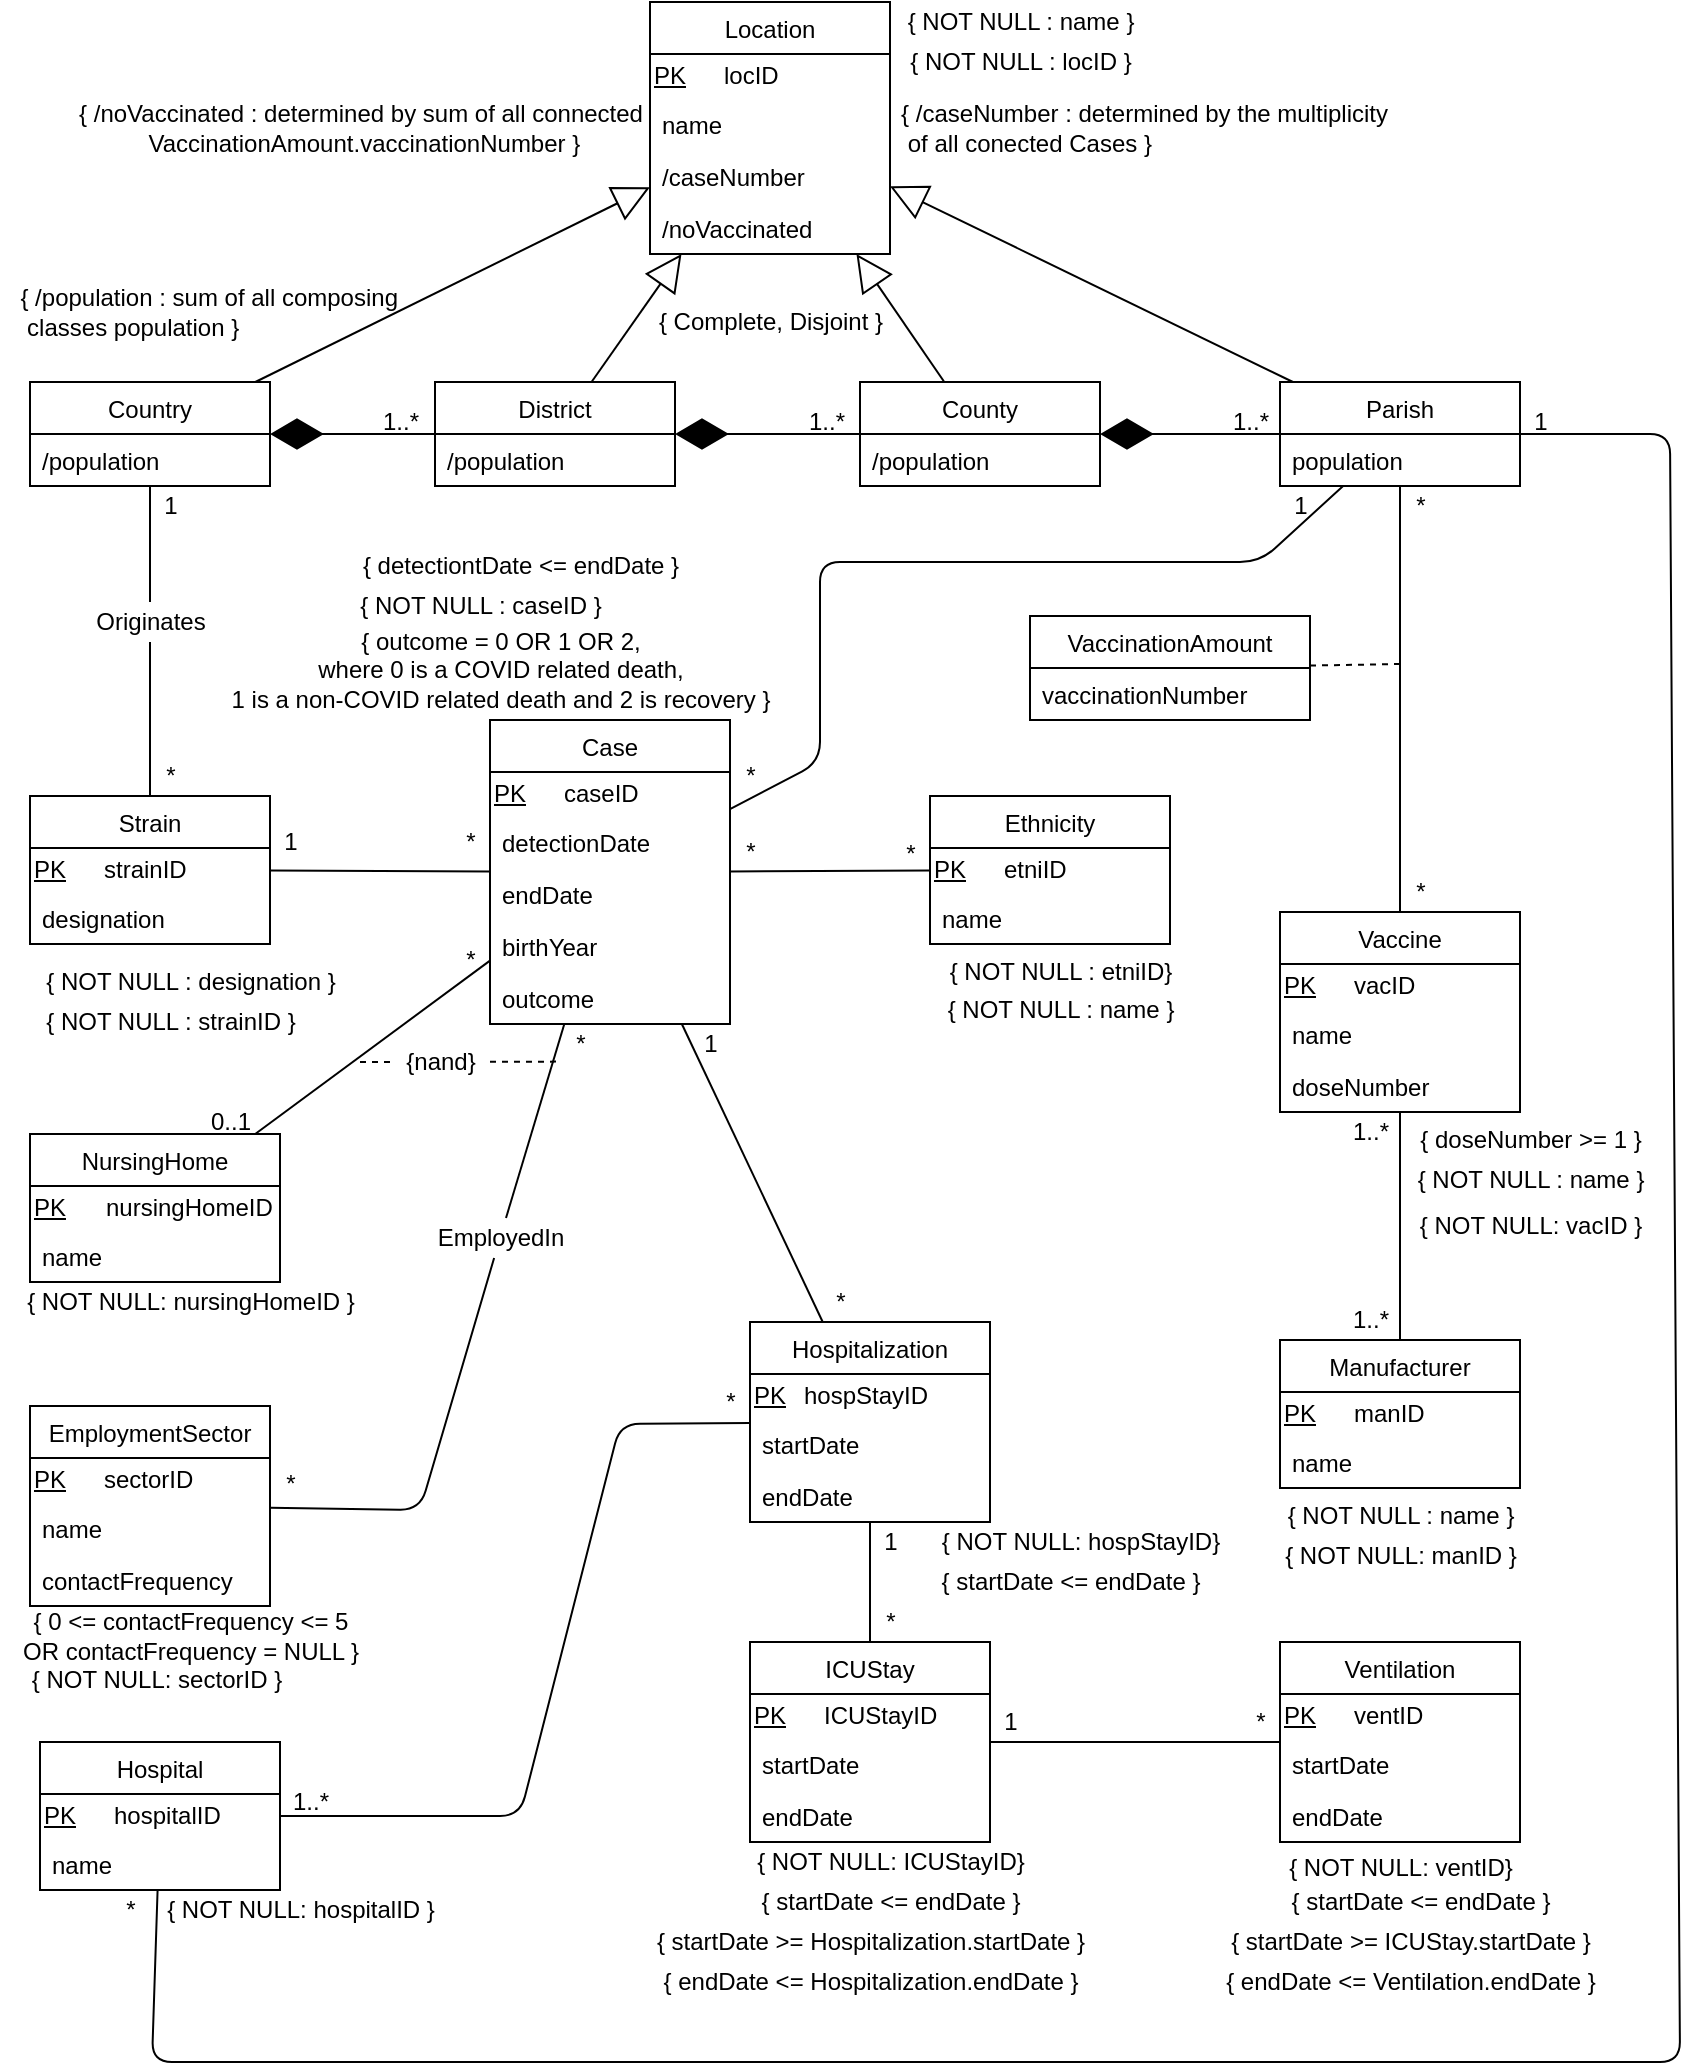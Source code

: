 <mxfile version="14.4.3" type="device"><diagram id="ArE_hG6OcxiL6eBVc3Qq" name="Page-1"><mxGraphModel dx="1065" dy="513" grid="1" gridSize="10" guides="1" tooltips="1" connect="1" arrows="1" fold="1" page="1" pageScale="1" pageWidth="850" pageHeight="1100" math="0" shadow="0"><root><mxCell id="0"/><mxCell id="1" parent="0"/><mxCell id="haIrwEQvAD5BHS1R-j0J-1" value="Country" style="swimlane;fontStyle=0;childLayout=stackLayout;horizontal=1;startSize=26;fillColor=none;horizontalStack=0;resizeParent=1;resizeParentMax=0;resizeLast=0;collapsible=1;marginBottom=0;" parent="1" vertex="1"><mxGeometry x="15" y="190" width="120" height="52" as="geometry"/></mxCell><mxCell id="Z5HH56lfAHXw-fmE1XDh-21" value="/population" style="text;strokeColor=none;fillColor=none;align=left;verticalAlign=top;spacingLeft=4;spacingRight=4;overflow=hidden;rotatable=0;points=[[0,0.5],[1,0.5]];portConstraint=eastwest;" parent="haIrwEQvAD5BHS1R-j0J-1" vertex="1"><mxGeometry y="26" width="120" height="26" as="geometry"/></mxCell><mxCell id="haIrwEQvAD5BHS1R-j0J-6" value="District" style="swimlane;fontStyle=0;childLayout=stackLayout;horizontal=1;startSize=26;fillColor=none;horizontalStack=0;resizeParent=1;resizeParentMax=0;resizeLast=0;collapsible=1;marginBottom=0;" parent="1" vertex="1"><mxGeometry x="217.5" y="190" width="120" height="52" as="geometry"/></mxCell><mxCell id="Z5HH56lfAHXw-fmE1XDh-94" value="/population" style="text;strokeColor=none;fillColor=none;align=left;verticalAlign=top;spacingLeft=4;spacingRight=4;overflow=hidden;rotatable=0;points=[[0,0.5],[1,0.5]];portConstraint=eastwest;" parent="haIrwEQvAD5BHS1R-j0J-6" vertex="1"><mxGeometry y="26" width="120" height="26" as="geometry"/></mxCell><mxCell id="haIrwEQvAD5BHS1R-j0J-10" value="County" style="swimlane;fontStyle=0;childLayout=stackLayout;horizontal=1;startSize=26;fillColor=none;horizontalStack=0;resizeParent=1;resizeParentMax=0;resizeLast=0;collapsible=1;marginBottom=0;" parent="1" vertex="1"><mxGeometry x="430" y="190" width="120" height="52" as="geometry"/></mxCell><mxCell id="Z5HH56lfAHXw-fmE1XDh-95" value="/population" style="text;strokeColor=none;fillColor=none;align=left;verticalAlign=top;spacingLeft=4;spacingRight=4;overflow=hidden;rotatable=0;points=[[0,0.5],[1,0.5]];portConstraint=eastwest;" parent="haIrwEQvAD5BHS1R-j0J-10" vertex="1"><mxGeometry y="26" width="120" height="26" as="geometry"/></mxCell><mxCell id="haIrwEQvAD5BHS1R-j0J-19" value="Parish" style="swimlane;fontStyle=0;childLayout=stackLayout;horizontal=1;startSize=26;fillColor=none;horizontalStack=0;resizeParent=1;resizeParentMax=0;resizeLast=0;collapsible=1;marginBottom=0;" parent="1" vertex="1"><mxGeometry x="640" y="190" width="120" height="52" as="geometry"/></mxCell><mxCell id="Z5HH56lfAHXw-fmE1XDh-96" value="population" style="text;strokeColor=none;fillColor=none;align=left;verticalAlign=top;spacingLeft=4;spacingRight=4;overflow=hidden;rotatable=0;points=[[0,0.5],[1,0.5]];portConstraint=eastwest;" parent="haIrwEQvAD5BHS1R-j0J-19" vertex="1"><mxGeometry y="26" width="120" height="26" as="geometry"/></mxCell><mxCell id="haIrwEQvAD5BHS1R-j0J-24" value="Case" style="swimlane;fontStyle=0;childLayout=stackLayout;horizontal=1;startSize=26;fillColor=none;horizontalStack=0;resizeParent=1;resizeParentMax=0;resizeLast=0;collapsible=1;marginBottom=0;" parent="1" vertex="1"><mxGeometry x="245" y="359" width="120" height="152" as="geometry"/></mxCell><mxCell id="flyogRt5hVjJlXZQ-3wZ-6" value="" style="shape=table;html=1;whiteSpace=wrap;startSize=0;container=1;collapsible=0;childLayout=tableLayout;arcSize=12;strokeColor=none;fillColor=none;" parent="haIrwEQvAD5BHS1R-j0J-24" vertex="1"><mxGeometry y="26" width="120" height="22" as="geometry"/></mxCell><mxCell id="flyogRt5hVjJlXZQ-3wZ-7" value="" style="shape=partialRectangle;html=1;whiteSpace=wrap;collapsible=0;dropTarget=0;pointerEvents=0;fillColor=none;top=0;left=0;bottom=0;right=0;points=[[0,0.5],[1,0.5]];portConstraint=eastwest;" parent="flyogRt5hVjJlXZQ-3wZ-6" vertex="1"><mxGeometry width="120" height="22" as="geometry"/></mxCell><mxCell id="flyogRt5hVjJlXZQ-3wZ-8" value="PK" style="shape=partialRectangle;html=1;whiteSpace=wrap;connectable=0;overflow=hidden;fillColor=none;top=0;left=0;bottom=0;right=0;fontStyle=4;labelPosition=center;verticalLabelPosition=middle;align=left;verticalAlign=middle;" parent="flyogRt5hVjJlXZQ-3wZ-7" vertex="1"><mxGeometry width="35" height="22" as="geometry"/></mxCell><mxCell id="flyogRt5hVjJlXZQ-3wZ-9" value="caseID" style="shape=partialRectangle;html=1;whiteSpace=wrap;connectable=0;overflow=hidden;fillColor=none;top=0;left=0;bottom=0;right=0;align=left;" parent="flyogRt5hVjJlXZQ-3wZ-7" vertex="1"><mxGeometry x="35" width="85" height="22" as="geometry"/></mxCell><mxCell id="d1-KubJJP377rrtbobxr-46" value="detectionDate" style="text;strokeColor=none;fillColor=none;align=left;verticalAlign=top;spacingLeft=4;spacingRight=4;overflow=hidden;rotatable=0;points=[[0,0.5],[1,0.5]];portConstraint=eastwest;" parent="haIrwEQvAD5BHS1R-j0J-24" vertex="1"><mxGeometry y="48" width="120" height="26" as="geometry"/></mxCell><mxCell id="d1-KubJJP377rrtbobxr-47" value="endDate" style="text;strokeColor=none;fillColor=none;align=left;verticalAlign=top;spacingLeft=4;spacingRight=4;overflow=hidden;rotatable=0;points=[[0,0.5],[1,0.5]];portConstraint=eastwest;" parent="haIrwEQvAD5BHS1R-j0J-24" vertex="1"><mxGeometry y="74" width="120" height="26" as="geometry"/></mxCell><mxCell id="d1-KubJJP377rrtbobxr-48" value="birthYear" style="text;strokeColor=none;fillColor=none;align=left;verticalAlign=top;spacingLeft=4;spacingRight=4;overflow=hidden;rotatable=0;points=[[0,0.5],[1,0.5]];portConstraint=eastwest;" parent="haIrwEQvAD5BHS1R-j0J-24" vertex="1"><mxGeometry y="100" width="120" height="26" as="geometry"/></mxCell><mxCell id="VV1hlr1z5pTT64Y4iUyv-1" value="outcome" style="text;strokeColor=none;fillColor=none;align=left;verticalAlign=top;spacingLeft=4;spacingRight=4;overflow=hidden;rotatable=0;points=[[0,0.5],[1,0.5]];portConstraint=eastwest;" vertex="1" parent="haIrwEQvAD5BHS1R-j0J-24"><mxGeometry y="126" width="120" height="26" as="geometry"/></mxCell><mxCell id="haIrwEQvAD5BHS1R-j0J-28" value="Vaccine" style="swimlane;fontStyle=0;childLayout=stackLayout;horizontal=1;startSize=26;fillColor=none;horizontalStack=0;resizeParent=1;resizeParentMax=0;resizeLast=0;collapsible=1;marginBottom=0;" parent="1" vertex="1"><mxGeometry x="640" y="455" width="120" height="100" as="geometry"/></mxCell><mxCell id="flyogRt5hVjJlXZQ-3wZ-22" value="" style="shape=table;html=1;whiteSpace=wrap;startSize=0;container=1;collapsible=0;childLayout=tableLayout;arcSize=12;strokeColor=none;fillColor=none;" parent="haIrwEQvAD5BHS1R-j0J-28" vertex="1"><mxGeometry y="26" width="120" height="22" as="geometry"/></mxCell><mxCell id="flyogRt5hVjJlXZQ-3wZ-23" value="" style="shape=partialRectangle;html=1;whiteSpace=wrap;collapsible=0;dropTarget=0;pointerEvents=0;fillColor=none;top=0;left=0;bottom=0;right=0;points=[[0,0.5],[1,0.5]];portConstraint=eastwest;" parent="flyogRt5hVjJlXZQ-3wZ-22" vertex="1"><mxGeometry width="120" height="22" as="geometry"/></mxCell><mxCell id="flyogRt5hVjJlXZQ-3wZ-24" value="PK" style="shape=partialRectangle;html=1;whiteSpace=wrap;connectable=0;overflow=hidden;fillColor=none;top=0;left=0;bottom=0;right=0;fontStyle=4;labelPosition=center;verticalLabelPosition=middle;align=left;verticalAlign=middle;" parent="flyogRt5hVjJlXZQ-3wZ-23" vertex="1"><mxGeometry width="35" height="22" as="geometry"/></mxCell><mxCell id="flyogRt5hVjJlXZQ-3wZ-25" value="vacID" style="shape=partialRectangle;html=1;whiteSpace=wrap;connectable=0;overflow=hidden;fillColor=none;top=0;left=0;bottom=0;right=0;align=left;" parent="flyogRt5hVjJlXZQ-3wZ-23" vertex="1"><mxGeometry x="35" width="85" height="22" as="geometry"/></mxCell><mxCell id="AAbHHUNatujZVMKrZZP0-58" value="name" style="text;strokeColor=none;fillColor=none;align=left;verticalAlign=top;spacingLeft=4;spacingRight=4;overflow=hidden;rotatable=0;points=[[0,0.5],[1,0.5]];portConstraint=eastwest;" parent="haIrwEQvAD5BHS1R-j0J-28" vertex="1"><mxGeometry y="48" width="120" height="26" as="geometry"/></mxCell><mxCell id="d1-KubJJP377rrtbobxr-63" value="doseNumber" style="text;strokeColor=none;fillColor=none;align=left;verticalAlign=top;spacingLeft=4;spacingRight=4;overflow=hidden;rotatable=0;points=[[0,0.5],[1,0.5]];portConstraint=eastwest;" parent="haIrwEQvAD5BHS1R-j0J-28" vertex="1"><mxGeometry y="74" width="120" height="26" as="geometry"/></mxCell><mxCell id="haIrwEQvAD5BHS1R-j0J-33" value="" style="endArrow=none;html=1;" parent="1" source="haIrwEQvAD5BHS1R-j0J-28" target="haIrwEQvAD5BHS1R-j0J-19" edge="1"><mxGeometry width="50" height="50" relative="1" as="geometry"><mxPoint x="750" y="350" as="sourcePoint"/><mxPoint x="330" y="350" as="targetPoint"/></mxGeometry></mxCell><mxCell id="haIrwEQvAD5BHS1R-j0J-35" value="Strain" style="swimlane;fontStyle=0;childLayout=stackLayout;horizontal=1;startSize=26;fillColor=none;horizontalStack=0;resizeParent=1;resizeParentMax=0;resizeLast=0;collapsible=1;marginBottom=0;" parent="1" vertex="1"><mxGeometry x="15" y="397" width="120" height="74" as="geometry"/></mxCell><mxCell id="flyogRt5hVjJlXZQ-3wZ-10" value="" style="shape=table;html=1;whiteSpace=wrap;startSize=0;container=1;collapsible=0;childLayout=tableLayout;arcSize=12;strokeColor=none;fillColor=none;" parent="haIrwEQvAD5BHS1R-j0J-35" vertex="1"><mxGeometry y="26" width="120" height="22" as="geometry"/></mxCell><mxCell id="flyogRt5hVjJlXZQ-3wZ-11" value="" style="shape=partialRectangle;html=1;whiteSpace=wrap;collapsible=0;dropTarget=0;pointerEvents=0;fillColor=none;top=0;left=0;bottom=0;right=0;points=[[0,0.5],[1,0.5]];portConstraint=eastwest;" parent="flyogRt5hVjJlXZQ-3wZ-10" vertex="1"><mxGeometry width="120" height="22" as="geometry"/></mxCell><mxCell id="flyogRt5hVjJlXZQ-3wZ-12" value="PK" style="shape=partialRectangle;html=1;whiteSpace=wrap;connectable=0;overflow=hidden;fillColor=none;top=0;left=0;bottom=0;right=0;fontStyle=4;labelPosition=center;verticalLabelPosition=middle;align=left;verticalAlign=middle;" parent="flyogRt5hVjJlXZQ-3wZ-11" vertex="1"><mxGeometry width="35" height="22" as="geometry"/></mxCell><mxCell id="flyogRt5hVjJlXZQ-3wZ-13" value="strainID" style="shape=partialRectangle;html=1;whiteSpace=wrap;connectable=0;overflow=hidden;fillColor=none;top=0;left=0;bottom=0;right=0;align=left;" parent="flyogRt5hVjJlXZQ-3wZ-11" vertex="1"><mxGeometry x="35" width="85" height="22" as="geometry"/></mxCell><mxCell id="d1-KubJJP377rrtbobxr-49" value="designation" style="text;strokeColor=none;fillColor=none;align=left;verticalAlign=top;spacingLeft=4;spacingRight=4;overflow=hidden;rotatable=0;points=[[0,0.5],[1,0.5]];portConstraint=eastwest;" parent="haIrwEQvAD5BHS1R-j0J-35" vertex="1"><mxGeometry y="48" width="120" height="26" as="geometry"/></mxCell><mxCell id="haIrwEQvAD5BHS1R-j0J-41" value="EmploymentSector" style="swimlane;fontStyle=0;childLayout=stackLayout;horizontal=1;startSize=26;fillColor=none;horizontalStack=0;resizeParent=1;resizeParentMax=0;resizeLast=0;collapsible=1;marginBottom=0;" parent="1" vertex="1"><mxGeometry x="15" y="702" width="120" height="100" as="geometry"/></mxCell><mxCell id="flyogRt5hVjJlXZQ-3wZ-42" value="" style="shape=table;html=1;whiteSpace=wrap;startSize=0;container=1;collapsible=0;childLayout=tableLayout;arcSize=12;strokeColor=none;fillColor=none;" parent="haIrwEQvAD5BHS1R-j0J-41" vertex="1"><mxGeometry y="26" width="120" height="22" as="geometry"/></mxCell><mxCell id="flyogRt5hVjJlXZQ-3wZ-43" value="" style="shape=partialRectangle;html=1;whiteSpace=wrap;collapsible=0;dropTarget=0;pointerEvents=0;fillColor=none;top=0;left=0;bottom=0;right=0;points=[[0,0.5],[1,0.5]];portConstraint=eastwest;" parent="flyogRt5hVjJlXZQ-3wZ-42" vertex="1"><mxGeometry width="120" height="22" as="geometry"/></mxCell><mxCell id="flyogRt5hVjJlXZQ-3wZ-44" value="PK" style="shape=partialRectangle;html=1;whiteSpace=wrap;connectable=0;overflow=hidden;fillColor=none;top=0;left=0;bottom=0;right=0;fontStyle=4;labelPosition=center;verticalLabelPosition=middle;align=left;verticalAlign=middle;" parent="flyogRt5hVjJlXZQ-3wZ-43" vertex="1"><mxGeometry width="35" height="22" as="geometry"/></mxCell><mxCell id="flyogRt5hVjJlXZQ-3wZ-45" value="sectorID" style="shape=partialRectangle;html=1;whiteSpace=wrap;connectable=0;overflow=hidden;fillColor=none;top=0;left=0;bottom=0;right=0;align=left;" parent="flyogRt5hVjJlXZQ-3wZ-43" vertex="1"><mxGeometry x="35" width="85" height="22" as="geometry"/></mxCell><mxCell id="haIrwEQvAD5BHS1R-j0J-42" value="name" style="text;strokeColor=none;fillColor=none;align=left;verticalAlign=top;spacingLeft=4;spacingRight=4;overflow=hidden;rotatable=0;points=[[0,0.5],[1,0.5]];portConstraint=eastwest;" parent="haIrwEQvAD5BHS1R-j0J-41" vertex="1"><mxGeometry y="48" width="120" height="26" as="geometry"/></mxCell><mxCell id="Z5HH56lfAHXw-fmE1XDh-40" value="contactFrequency" style="text;strokeColor=none;fillColor=none;align=left;verticalAlign=top;spacingLeft=4;spacingRight=4;overflow=hidden;rotatable=0;points=[[0,0.5],[1,0.5]];portConstraint=eastwest;" parent="haIrwEQvAD5BHS1R-j0J-41" vertex="1"><mxGeometry y="74" width="120" height="26" as="geometry"/></mxCell><mxCell id="haIrwEQvAD5BHS1R-j0J-51" value="Ethnicity" style="swimlane;fontStyle=0;childLayout=stackLayout;horizontal=1;startSize=26;fillColor=none;horizontalStack=0;resizeParent=1;resizeParentMax=0;resizeLast=0;collapsible=1;marginBottom=0;" parent="1" vertex="1"><mxGeometry x="465" y="397" width="120" height="74" as="geometry"/></mxCell><mxCell id="flyogRt5hVjJlXZQ-3wZ-18" value="" style="shape=table;html=1;whiteSpace=wrap;startSize=0;container=1;collapsible=0;childLayout=tableLayout;arcSize=12;strokeColor=none;fillColor=none;" parent="haIrwEQvAD5BHS1R-j0J-51" vertex="1"><mxGeometry y="26" width="120" height="22" as="geometry"/></mxCell><mxCell id="flyogRt5hVjJlXZQ-3wZ-19" value="" style="shape=partialRectangle;html=1;whiteSpace=wrap;collapsible=0;dropTarget=0;pointerEvents=0;fillColor=none;top=0;left=0;bottom=0;right=0;points=[[0,0.5],[1,0.5]];portConstraint=eastwest;" parent="flyogRt5hVjJlXZQ-3wZ-18" vertex="1"><mxGeometry width="120" height="22" as="geometry"/></mxCell><mxCell id="flyogRt5hVjJlXZQ-3wZ-20" value="PK" style="shape=partialRectangle;html=1;whiteSpace=wrap;connectable=0;overflow=hidden;fillColor=none;top=0;left=0;bottom=0;right=0;fontStyle=4;labelPosition=center;verticalLabelPosition=middle;align=left;verticalAlign=middle;" parent="flyogRt5hVjJlXZQ-3wZ-19" vertex="1"><mxGeometry width="35" height="22" as="geometry"/></mxCell><mxCell id="flyogRt5hVjJlXZQ-3wZ-21" value="etniID" style="shape=partialRectangle;html=1;whiteSpace=wrap;connectable=0;overflow=hidden;fillColor=none;top=0;left=0;bottom=0;right=0;align=left;" parent="flyogRt5hVjJlXZQ-3wZ-19" vertex="1"><mxGeometry x="35" width="85" height="22" as="geometry"/></mxCell><mxCell id="AAbHHUNatujZVMKrZZP0-54" value="name" style="text;strokeColor=none;fillColor=none;align=left;verticalAlign=top;spacingLeft=4;spacingRight=4;overflow=hidden;rotatable=0;points=[[0,0.5],[1,0.5]];portConstraint=eastwest;" parent="haIrwEQvAD5BHS1R-j0J-51" vertex="1"><mxGeometry y="48" width="120" height="26" as="geometry"/></mxCell><mxCell id="haIrwEQvAD5BHS1R-j0J-62" value="1..*" style="text;html=1;align=center;verticalAlign=middle;resizable=0;points=[];autosize=1;" parent="1" vertex="1"><mxGeometry x="185" y="200" width="30" height="20" as="geometry"/></mxCell><mxCell id="haIrwEQvAD5BHS1R-j0J-64" value="1..*" style="text;html=1;align=center;verticalAlign=middle;resizable=0;points=[];autosize=1;" parent="1" vertex="1"><mxGeometry x="397.5" y="200" width="30" height="20" as="geometry"/></mxCell><mxCell id="haIrwEQvAD5BHS1R-j0J-66" value="1..*" style="text;html=1;align=center;verticalAlign=middle;resizable=0;points=[];autosize=1;" parent="1" vertex="1"><mxGeometry x="610" y="200" width="30" height="20" as="geometry"/></mxCell><mxCell id="haIrwEQvAD5BHS1R-j0J-78" value="1..*" style="text;html=1;align=center;verticalAlign=middle;resizable=0;points=[];autosize=1;" parent="1" vertex="1"><mxGeometry x="670" y="555" width="30" height="20" as="geometry"/></mxCell><mxCell id="Z5HH56lfAHXw-fmE1XDh-14" value="" style="endArrow=none;html=1;" parent="1" source="Z5HH56lfAHXw-fmE1XDh-57" target="haIrwEQvAD5BHS1R-j0J-35" edge="1"><mxGeometry width="50" height="50" relative="1" as="geometry"><mxPoint x="525" y="470" as="sourcePoint"/><mxPoint x="575" y="420" as="targetPoint"/></mxGeometry></mxCell><mxCell id="Z5HH56lfAHXw-fmE1XDh-19" value="Location" style="swimlane;fontStyle=0;childLayout=stackLayout;horizontal=1;startSize=26;fillColor=none;horizontalStack=0;resizeParent=1;resizeParentMax=0;resizeLast=0;collapsible=1;marginBottom=0;" parent="1" vertex="1"><mxGeometry x="325" width="120" height="126" as="geometry"/></mxCell><mxCell id="flyogRt5hVjJlXZQ-3wZ-2" value="" style="shape=table;html=1;whiteSpace=wrap;startSize=0;container=1;collapsible=0;childLayout=tableLayout;arcSize=12;strokeColor=none;fillColor=none;" parent="Z5HH56lfAHXw-fmE1XDh-19" vertex="1"><mxGeometry y="26" width="120" height="22" as="geometry"/></mxCell><mxCell id="flyogRt5hVjJlXZQ-3wZ-3" value="" style="shape=partialRectangle;html=1;whiteSpace=wrap;collapsible=0;dropTarget=0;pointerEvents=0;fillColor=none;top=0;left=0;bottom=0;right=0;points=[[0,0.5],[1,0.5]];portConstraint=eastwest;" parent="flyogRt5hVjJlXZQ-3wZ-2" vertex="1"><mxGeometry width="120" height="22" as="geometry"/></mxCell><mxCell id="flyogRt5hVjJlXZQ-3wZ-4" value="PK" style="shape=partialRectangle;html=1;whiteSpace=wrap;connectable=0;overflow=hidden;fillColor=none;top=0;left=0;bottom=0;right=0;fontStyle=4;labelPosition=center;verticalLabelPosition=middle;align=left;verticalAlign=middle;" parent="flyogRt5hVjJlXZQ-3wZ-3" vertex="1"><mxGeometry width="35" height="22" as="geometry"/></mxCell><mxCell id="flyogRt5hVjJlXZQ-3wZ-5" value="locID" style="shape=partialRectangle;html=1;whiteSpace=wrap;connectable=0;overflow=hidden;fillColor=none;top=0;left=0;bottom=0;right=0;align=left;" parent="flyogRt5hVjJlXZQ-3wZ-3" vertex="1"><mxGeometry x="35" width="85" height="22" as="geometry"/></mxCell><mxCell id="d1-KubJJP377rrtbobxr-52" value="name" style="text;strokeColor=none;fillColor=none;align=left;verticalAlign=top;spacingLeft=4;spacingRight=4;overflow=hidden;rotatable=0;points=[[0,0.5],[1,0.5]];portConstraint=eastwest;" parent="Z5HH56lfAHXw-fmE1XDh-19" vertex="1"><mxGeometry y="48" width="120" height="26" as="geometry"/></mxCell><mxCell id="Z5HH56lfAHXw-fmE1XDh-22" value="/caseNumber" style="text;strokeColor=none;fillColor=none;align=left;verticalAlign=top;spacingLeft=4;spacingRight=4;overflow=hidden;rotatable=0;points=[[0,0.5],[1,0.5]];portConstraint=eastwest;" parent="Z5HH56lfAHXw-fmE1XDh-19" vertex="1"><mxGeometry y="74" width="120" height="26" as="geometry"/></mxCell><mxCell id="Z5HH56lfAHXw-fmE1XDh-23" value="/noVaccinated" style="text;strokeColor=none;fillColor=none;align=left;verticalAlign=top;spacingLeft=4;spacingRight=4;overflow=hidden;rotatable=0;points=[[0,0.5],[1,0.5]];portConstraint=eastwest;" parent="Z5HH56lfAHXw-fmE1XDh-19" vertex="1"><mxGeometry y="100" width="120" height="26" as="geometry"/></mxCell><mxCell id="Z5HH56lfAHXw-fmE1XDh-32" value="Manufacturer" style="swimlane;fontStyle=0;childLayout=stackLayout;horizontal=1;startSize=26;fillColor=none;horizontalStack=0;resizeParent=1;resizeParentMax=0;resizeLast=0;collapsible=1;marginBottom=0;" parent="1" vertex="1"><mxGeometry x="640" y="669" width="120" height="74" as="geometry"/></mxCell><mxCell id="flyogRt5hVjJlXZQ-3wZ-26" value="" style="shape=table;html=1;whiteSpace=wrap;startSize=0;container=1;collapsible=0;childLayout=tableLayout;arcSize=12;strokeColor=none;fillColor=none;" parent="Z5HH56lfAHXw-fmE1XDh-32" vertex="1"><mxGeometry y="26" width="120" height="22" as="geometry"/></mxCell><mxCell id="flyogRt5hVjJlXZQ-3wZ-27" value="" style="shape=partialRectangle;html=1;whiteSpace=wrap;collapsible=0;dropTarget=0;pointerEvents=0;fillColor=none;top=0;left=0;bottom=0;right=0;points=[[0,0.5],[1,0.5]];portConstraint=eastwest;" parent="flyogRt5hVjJlXZQ-3wZ-26" vertex="1"><mxGeometry width="120" height="22" as="geometry"/></mxCell><mxCell id="flyogRt5hVjJlXZQ-3wZ-28" value="PK" style="shape=partialRectangle;html=1;whiteSpace=wrap;connectable=0;overflow=hidden;fillColor=none;top=0;left=0;bottom=0;right=0;fontStyle=4;labelPosition=center;verticalLabelPosition=middle;align=left;verticalAlign=middle;" parent="flyogRt5hVjJlXZQ-3wZ-27" vertex="1"><mxGeometry width="35" height="22" as="geometry"/></mxCell><mxCell id="flyogRt5hVjJlXZQ-3wZ-29" value="manID" style="shape=partialRectangle;html=1;whiteSpace=wrap;connectable=0;overflow=hidden;fillColor=none;top=0;left=0;bottom=0;right=0;align=left;" parent="flyogRt5hVjJlXZQ-3wZ-27" vertex="1"><mxGeometry x="35" width="85" height="22" as="geometry"/></mxCell><mxCell id="AAbHHUNatujZVMKrZZP0-59" value="name" style="text;strokeColor=none;fillColor=none;align=left;verticalAlign=top;spacingLeft=4;spacingRight=4;overflow=hidden;rotatable=0;points=[[0,0.5],[1,0.5]];portConstraint=eastwest;" parent="Z5HH56lfAHXw-fmE1XDh-32" vertex="1"><mxGeometry y="48" width="120" height="26" as="geometry"/></mxCell><mxCell id="Z5HH56lfAHXw-fmE1XDh-36" value="" style="endArrow=none;html=1;" parent="1" source="Z5HH56lfAHXw-fmE1XDh-32" target="haIrwEQvAD5BHS1R-j0J-28" edge="1"><mxGeometry width="50" height="50" relative="1" as="geometry"><mxPoint x="430" y="751" as="sourcePoint"/><mxPoint x="480" y="701" as="targetPoint"/></mxGeometry></mxCell><mxCell id="Z5HH56lfAHXw-fmE1XDh-37" value="*" style="text;html=1;align=center;verticalAlign=middle;resizable=0;points=[];autosize=1;" parent="1" vertex="1"><mxGeometry x="135" y="731" width="20" height="20" as="geometry"/></mxCell><mxCell id="Z5HH56lfAHXw-fmE1XDh-38" value="1..*" style="text;html=1;align=center;verticalAlign=middle;resizable=0;points=[];autosize=1;" parent="1" vertex="1"><mxGeometry x="670" y="649" width="30" height="20" as="geometry"/></mxCell><mxCell id="Z5HH56lfAHXw-fmE1XDh-46" value="" style="endArrow=diamondThin;endFill=1;endSize=24;html=1;" parent="1" source="haIrwEQvAD5BHS1R-j0J-6" target="haIrwEQvAD5BHS1R-j0J-1" edge="1"><mxGeometry width="160" relative="1" as="geometry"><mxPoint x="630" y="350" as="sourcePoint"/><mxPoint x="790" y="350" as="targetPoint"/></mxGeometry></mxCell><mxCell id="Z5HH56lfAHXw-fmE1XDh-47" value="" style="endArrow=diamondThin;endFill=1;endSize=24;html=1;" parent="1" source="haIrwEQvAD5BHS1R-j0J-10" target="haIrwEQvAD5BHS1R-j0J-6" edge="1"><mxGeometry width="160" relative="1" as="geometry"><mxPoint x="630" y="350" as="sourcePoint"/><mxPoint x="790" y="350" as="targetPoint"/></mxGeometry></mxCell><mxCell id="Z5HH56lfAHXw-fmE1XDh-48" value="" style="endArrow=diamondThin;endFill=1;endSize=24;html=1;" parent="1" source="haIrwEQvAD5BHS1R-j0J-19" target="haIrwEQvAD5BHS1R-j0J-10" edge="1"><mxGeometry width="160" relative="1" as="geometry"><mxPoint x="630" y="350" as="sourcePoint"/><mxPoint x="790" y="350" as="targetPoint"/></mxGeometry></mxCell><mxCell id="Z5HH56lfAHXw-fmE1XDh-51" value="" style="endArrow=block;endSize=16;endFill=0;html=1;" parent="1" source="haIrwEQvAD5BHS1R-j0J-10" target="Z5HH56lfAHXw-fmE1XDh-19" edge="1"><mxGeometry width="160" relative="1" as="geometry"><mxPoint x="630" y="350" as="sourcePoint"/><mxPoint x="790" y="350" as="targetPoint"/></mxGeometry></mxCell><mxCell id="Z5HH56lfAHXw-fmE1XDh-52" value="" style="endArrow=block;endSize=16;endFill=0;html=1;" parent="1" source="haIrwEQvAD5BHS1R-j0J-19" target="Z5HH56lfAHXw-fmE1XDh-19" edge="1"><mxGeometry width="160" relative="1" as="geometry"><mxPoint x="630" y="350" as="sourcePoint"/><mxPoint x="790" y="350" as="targetPoint"/></mxGeometry></mxCell><mxCell id="Z5HH56lfAHXw-fmE1XDh-53" value="" style="endArrow=block;endSize=16;endFill=0;html=1;" parent="1" source="haIrwEQvAD5BHS1R-j0J-6" target="Z5HH56lfAHXw-fmE1XDh-19" edge="1"><mxGeometry width="160" relative="1" as="geometry"><mxPoint x="630" y="350" as="sourcePoint"/><mxPoint x="790" y="350" as="targetPoint"/></mxGeometry></mxCell><mxCell id="Z5HH56lfAHXw-fmE1XDh-54" value="1" style="text;html=1;align=center;verticalAlign=middle;resizable=0;points=[];autosize=1;" parent="1" vertex="1"><mxGeometry x="75" y="242" width="20" height="20" as="geometry"/></mxCell><mxCell id="Z5HH56lfAHXw-fmE1XDh-55" value="*" style="text;html=1;align=center;verticalAlign=middle;resizable=0;points=[];autosize=1;" parent="1" vertex="1"><mxGeometry x="75" y="377" width="20" height="20" as="geometry"/></mxCell><mxCell id="Z5HH56lfAHXw-fmE1XDh-57" value="Originates" style="text;html=1;align=center;verticalAlign=middle;resizable=0;points=[];autosize=1;" parent="1" vertex="1"><mxGeometry x="40" y="300" width="70" height="20" as="geometry"/></mxCell><mxCell id="Z5HH56lfAHXw-fmE1XDh-58" value="" style="endArrow=none;html=1;" parent="1" source="haIrwEQvAD5BHS1R-j0J-1" target="Z5HH56lfAHXw-fmE1XDh-57" edge="1"><mxGeometry width="50" height="50" relative="1" as="geometry"><mxPoint x="75" y="242" as="sourcePoint"/><mxPoint x="75" y="458" as="targetPoint"/></mxGeometry></mxCell><mxCell id="Z5HH56lfAHXw-fmE1XDh-65" value="" style="endArrow=none;html=1;" parent="1" source="haIrwEQvAD5BHS1R-j0J-35" target="haIrwEQvAD5BHS1R-j0J-24" edge="1"><mxGeometry width="50" height="50" relative="1" as="geometry"><mxPoint x="460" y="619" as="sourcePoint"/><mxPoint x="510" y="569" as="targetPoint"/></mxGeometry></mxCell><mxCell id="Z5HH56lfAHXw-fmE1XDh-66" value="1" style="text;html=1;align=center;verticalAlign=middle;resizable=0;points=[];autosize=1;" parent="1" vertex="1"><mxGeometry x="135" y="410" width="20" height="20" as="geometry"/></mxCell><mxCell id="Z5HH56lfAHXw-fmE1XDh-67" value="*" style="text;html=1;align=center;verticalAlign=middle;resizable=0;points=[];autosize=1;" parent="1" vertex="1"><mxGeometry x="225" y="410" width="20" height="20" as="geometry"/></mxCell><mxCell id="Z5HH56lfAHXw-fmE1XDh-69" value="*" style="text;html=1;align=center;verticalAlign=middle;resizable=0;points=[];autosize=1;" parent="1" vertex="1"><mxGeometry x="700" y="435" width="20" height="20" as="geometry"/></mxCell><mxCell id="Z5HH56lfAHXw-fmE1XDh-70" value="" style="endArrow=none;html=1;" parent="1" source="haIrwEQvAD5BHS1R-j0J-24" target="haIrwEQvAD5BHS1R-j0J-19" edge="1"><mxGeometry width="50" height="50" relative="1" as="geometry"><mxPoint x="370" y="470" as="sourcePoint"/><mxPoint x="570" y="310" as="targetPoint"/><Array as="points"><mxPoint x="410" y="380"/><mxPoint x="410" y="280"/><mxPoint x="630" y="280"/></Array></mxGeometry></mxCell><mxCell id="Z5HH56lfAHXw-fmE1XDh-71" value="*" style="text;html=1;align=center;verticalAlign=middle;resizable=0;points=[];autosize=1;" parent="1" vertex="1"><mxGeometry x="365" y="377" width="20" height="20" as="geometry"/></mxCell><mxCell id="Z5HH56lfAHXw-fmE1XDh-72" value="1" style="text;html=1;align=center;verticalAlign=middle;resizable=0;points=[];autosize=1;" parent="1" vertex="1"><mxGeometry x="640" y="242" width="20" height="20" as="geometry"/></mxCell><mxCell id="Z5HH56lfAHXw-fmE1XDh-73" value="" style="endArrow=none;html=1;" parent="1" source="Z5HH56lfAHXw-fmE1XDh-103" target="haIrwEQvAD5BHS1R-j0J-24" edge="1"><mxGeometry width="50" height="50" relative="1" as="geometry"><mxPoint x="300" y="540" as="sourcePoint"/><mxPoint x="350" y="490" as="targetPoint"/><Array as="points"/></mxGeometry></mxCell><mxCell id="Z5HH56lfAHXw-fmE1XDh-74" value="*" style="text;html=1;align=center;verticalAlign=middle;resizable=0;points=[];autosize=1;" parent="1" vertex="1"><mxGeometry x="280" y="511" width="20" height="20" as="geometry"/></mxCell><mxCell id="Z5HH56lfAHXw-fmE1XDh-76" value="*" style="text;html=1;align=center;verticalAlign=middle;resizable=0;points=[];autosize=1;" parent="1" vertex="1"><mxGeometry x="410" y="640" width="20" height="20" as="geometry"/></mxCell><mxCell id="Z5HH56lfAHXw-fmE1XDh-78" value="1" style="text;html=1;align=center;verticalAlign=middle;resizable=0;points=[];autosize=1;" parent="1" vertex="1"><mxGeometry x="345" y="511" width="20" height="20" as="geometry"/></mxCell><mxCell id="Z5HH56lfAHXw-fmE1XDh-79" value="Hospitalization" style="swimlane;fontStyle=0;childLayout=stackLayout;horizontal=1;startSize=26;fillColor=none;horizontalStack=0;resizeParent=1;resizeParentMax=0;resizeLast=0;collapsible=1;marginBottom=0;" parent="1" vertex="1"><mxGeometry x="375" y="660" width="120" height="100" as="geometry"/></mxCell><mxCell id="flyogRt5hVjJlXZQ-3wZ-34" value="" style="shape=table;html=1;whiteSpace=wrap;startSize=0;container=1;collapsible=0;childLayout=tableLayout;arcSize=12;strokeColor=none;fillColor=none;" parent="Z5HH56lfAHXw-fmE1XDh-79" vertex="1"><mxGeometry y="26" width="120" height="22" as="geometry"/></mxCell><mxCell id="flyogRt5hVjJlXZQ-3wZ-35" value="" style="shape=partialRectangle;html=1;whiteSpace=wrap;collapsible=0;dropTarget=0;pointerEvents=0;fillColor=none;top=0;left=0;bottom=0;right=0;points=[[0,0.5],[1,0.5]];portConstraint=eastwest;" parent="flyogRt5hVjJlXZQ-3wZ-34" vertex="1"><mxGeometry width="120" height="22" as="geometry"/></mxCell><mxCell id="flyogRt5hVjJlXZQ-3wZ-36" value="PK" style="shape=partialRectangle;html=1;whiteSpace=wrap;connectable=0;overflow=hidden;fillColor=none;top=0;left=0;bottom=0;right=0;fontStyle=4;labelPosition=center;verticalLabelPosition=middle;align=left;verticalAlign=middle;" parent="flyogRt5hVjJlXZQ-3wZ-35" vertex="1"><mxGeometry width="25" height="22" as="geometry"/></mxCell><mxCell id="flyogRt5hVjJlXZQ-3wZ-37" value="hospStayID" style="shape=partialRectangle;html=1;whiteSpace=wrap;connectable=0;overflow=hidden;fillColor=none;top=0;left=0;bottom=0;right=0;align=left;" parent="flyogRt5hVjJlXZQ-3wZ-35" vertex="1"><mxGeometry x="25" width="95" height="22" as="geometry"/></mxCell><mxCell id="AAbHHUNatujZVMKrZZP0-57" value="startDate" style="text;strokeColor=none;fillColor=none;align=left;verticalAlign=top;spacingLeft=4;spacingRight=4;overflow=hidden;rotatable=0;points=[[0,0.5],[1,0.5]];portConstraint=eastwest;" parent="Z5HH56lfAHXw-fmE1XDh-79" vertex="1"><mxGeometry y="48" width="120" height="26" as="geometry"/></mxCell><mxCell id="d1-KubJJP377rrtbobxr-24" value="endDate" style="text;strokeColor=none;fillColor=none;align=left;verticalAlign=top;spacingLeft=4;spacingRight=4;overflow=hidden;rotatable=0;points=[[0,0.5],[1,0.5]];portConstraint=eastwest;" parent="Z5HH56lfAHXw-fmE1XDh-79" vertex="1"><mxGeometry y="74" width="120" height="26" as="geometry"/></mxCell><mxCell id="Z5HH56lfAHXw-fmE1XDh-83" value="VaccinationAmount" style="swimlane;fontStyle=0;childLayout=stackLayout;horizontal=1;startSize=26;fillColor=none;horizontalStack=0;resizeParent=1;resizeParentMax=0;resizeLast=0;collapsible=1;marginBottom=0;" parent="1" vertex="1"><mxGeometry x="515" y="307" width="140" height="52" as="geometry"/></mxCell><mxCell id="Z5HH56lfAHXw-fmE1XDh-84" value="vaccinationNumber" style="text;strokeColor=none;fillColor=none;align=left;verticalAlign=top;spacingLeft=4;spacingRight=4;overflow=hidden;rotatable=0;points=[[0,0.5],[1,0.5]];portConstraint=eastwest;" parent="Z5HH56lfAHXw-fmE1XDh-83" vertex="1"><mxGeometry y="26" width="140" height="26" as="geometry"/></mxCell><mxCell id="Z5HH56lfAHXw-fmE1XDh-92" value="" style="endArrow=none;dashed=1;html=1;" parent="1" target="Z5HH56lfAHXw-fmE1XDh-83" edge="1"><mxGeometry width="50" height="50" relative="1" as="geometry"><mxPoint x="700" y="331" as="sourcePoint"/><mxPoint x="305" y="301" as="targetPoint"/></mxGeometry></mxCell><mxCell id="Z5HH56lfAHXw-fmE1XDh-97" value="*" style="text;html=1;align=center;verticalAlign=middle;resizable=0;points=[];autosize=1;" parent="1" vertex="1"><mxGeometry x="700" y="242" width="20" height="20" as="geometry"/></mxCell><mxCell id="Z5HH56lfAHXw-fmE1XDh-99" value="" style="endArrow=none;html=1;" parent="1" source="Z5HH56lfAHXw-fmE1XDh-79" target="haIrwEQvAD5BHS1R-j0J-24" edge="1"><mxGeometry width="50" height="50" relative="1" as="geometry"><mxPoint x="300" y="680" as="sourcePoint"/><mxPoint x="350" y="630" as="targetPoint"/></mxGeometry></mxCell><mxCell id="d1-KubJJP377rrtbobxr-1" value="{ 0 &amp;lt;= contactFrequency &amp;lt;= 5 &lt;br&gt;OR contactFrequency = NULL }" style="text;html=1;align=center;verticalAlign=middle;resizable=0;points=[];autosize=1;" parent="1" vertex="1"><mxGeometry x="5" y="802" width="180" height="30" as="geometry"/></mxCell><mxCell id="d1-KubJJP377rrtbobxr-2" value="" style="endArrow=none;html=1;" parent="1" source="haIrwEQvAD5BHS1R-j0J-51" target="haIrwEQvAD5BHS1R-j0J-24" edge="1"><mxGeometry width="50" height="50" relative="1" as="geometry"><mxPoint x="415" y="369" as="sourcePoint"/><mxPoint x="465" y="319" as="targetPoint"/></mxGeometry></mxCell><mxCell id="d1-KubJJP377rrtbobxr-10" value="{ outcome = 0 OR 1 OR 2, &lt;br&gt;where 0 is a COVID related death,&lt;br&gt;1 is a non-COVID related death and 2 is recovery }" style="text;html=1;align=center;verticalAlign=middle;resizable=0;points=[];autosize=1;" parent="1" vertex="1"><mxGeometry x="105" y="309" width="290" height="50" as="geometry"/></mxCell><mxCell id="d1-KubJJP377rrtbobxr-12" value="" style="endArrow=block;endSize=16;endFill=0;html=1;" parent="1" source="haIrwEQvAD5BHS1R-j0J-1" target="Z5HH56lfAHXw-fmE1XDh-19" edge="1"><mxGeometry width="160" relative="1" as="geometry"><mxPoint x="355" y="270" as="sourcePoint"/><mxPoint x="515" y="270" as="targetPoint"/></mxGeometry></mxCell><mxCell id="d1-KubJJP377rrtbobxr-16" value="ICUStay" style="swimlane;fontStyle=0;childLayout=stackLayout;horizontal=1;startSize=26;fillColor=none;horizontalStack=0;resizeParent=1;resizeParentMax=0;resizeLast=0;collapsible=1;marginBottom=0;" parent="1" vertex="1"><mxGeometry x="375" y="820" width="120" height="100" as="geometry"/></mxCell><mxCell id="flyogRt5hVjJlXZQ-3wZ-50" value="" style="shape=table;html=1;whiteSpace=wrap;startSize=0;container=1;collapsible=0;childLayout=tableLayout;arcSize=12;strokeColor=none;fillColor=none;" parent="d1-KubJJP377rrtbobxr-16" vertex="1"><mxGeometry y="26" width="120" height="22" as="geometry"/></mxCell><mxCell id="flyogRt5hVjJlXZQ-3wZ-51" value="" style="shape=partialRectangle;html=1;whiteSpace=wrap;collapsible=0;dropTarget=0;pointerEvents=0;fillColor=none;top=0;left=0;bottom=0;right=0;points=[[0,0.5],[1,0.5]];portConstraint=eastwest;" parent="flyogRt5hVjJlXZQ-3wZ-50" vertex="1"><mxGeometry width="120" height="22" as="geometry"/></mxCell><mxCell id="flyogRt5hVjJlXZQ-3wZ-52" value="PK" style="shape=partialRectangle;html=1;whiteSpace=wrap;connectable=0;overflow=hidden;fillColor=none;top=0;left=0;bottom=0;right=0;fontStyle=4;labelPosition=center;verticalLabelPosition=middle;align=left;verticalAlign=middle;" parent="flyogRt5hVjJlXZQ-3wZ-51" vertex="1"><mxGeometry width="35" height="22" as="geometry"/></mxCell><mxCell id="flyogRt5hVjJlXZQ-3wZ-53" value="ICUStayID" style="shape=partialRectangle;html=1;whiteSpace=wrap;connectable=0;overflow=hidden;fillColor=none;top=0;left=0;bottom=0;right=0;align=left;" parent="flyogRt5hVjJlXZQ-3wZ-51" vertex="1"><mxGeometry x="35" width="85" height="22" as="geometry"/></mxCell><mxCell id="AAbHHUNatujZVMKrZZP0-60" value="startDate" style="text;strokeColor=none;fillColor=none;align=left;verticalAlign=top;spacingLeft=4;spacingRight=4;overflow=hidden;rotatable=0;points=[[0,0.5],[1,0.5]];portConstraint=eastwest;" parent="d1-KubJJP377rrtbobxr-16" vertex="1"><mxGeometry y="48" width="120" height="26" as="geometry"/></mxCell><mxCell id="d1-KubJJP377rrtbobxr-34" value="endDate" style="text;strokeColor=none;fillColor=none;align=left;verticalAlign=top;spacingLeft=4;spacingRight=4;overflow=hidden;rotatable=0;points=[[0,0.5],[1,0.5]];portConstraint=eastwest;" parent="d1-KubJJP377rrtbobxr-16" vertex="1"><mxGeometry y="74" width="120" height="26" as="geometry"/></mxCell><mxCell id="d1-KubJJP377rrtbobxr-26" value="Ventilation" style="swimlane;fontStyle=0;childLayout=stackLayout;horizontal=1;startSize=26;fillColor=none;horizontalStack=0;resizeParent=1;resizeParentMax=0;resizeLast=0;collapsible=1;marginBottom=0;" parent="1" vertex="1"><mxGeometry x="640" y="820" width="120" height="100" as="geometry"/></mxCell><mxCell id="flyogRt5hVjJlXZQ-3wZ-54" value="" style="shape=table;html=1;whiteSpace=wrap;startSize=0;container=1;collapsible=0;childLayout=tableLayout;arcSize=12;strokeColor=none;fillColor=none;" parent="d1-KubJJP377rrtbobxr-26" vertex="1"><mxGeometry y="26" width="120" height="22" as="geometry"/></mxCell><mxCell id="flyogRt5hVjJlXZQ-3wZ-55" value="" style="shape=partialRectangle;html=1;whiteSpace=wrap;collapsible=0;dropTarget=0;pointerEvents=0;fillColor=none;top=0;left=0;bottom=0;right=0;points=[[0,0.5],[1,0.5]];portConstraint=eastwest;" parent="flyogRt5hVjJlXZQ-3wZ-54" vertex="1"><mxGeometry width="120" height="22" as="geometry"/></mxCell><mxCell id="flyogRt5hVjJlXZQ-3wZ-56" value="PK" style="shape=partialRectangle;html=1;whiteSpace=wrap;connectable=0;overflow=hidden;fillColor=none;top=0;left=0;bottom=0;right=0;fontStyle=4;labelPosition=center;verticalLabelPosition=middle;align=left;verticalAlign=middle;" parent="flyogRt5hVjJlXZQ-3wZ-55" vertex="1"><mxGeometry width="35" height="22" as="geometry"/></mxCell><mxCell id="flyogRt5hVjJlXZQ-3wZ-57" value="ventID" style="shape=partialRectangle;html=1;whiteSpace=wrap;connectable=0;overflow=hidden;fillColor=none;top=0;left=0;bottom=0;right=0;align=left;" parent="flyogRt5hVjJlXZQ-3wZ-55" vertex="1"><mxGeometry x="35" width="85" height="22" as="geometry"/></mxCell><mxCell id="d1-KubJJP377rrtbobxr-27" value="startDate" style="text;strokeColor=none;fillColor=none;align=left;verticalAlign=top;spacingLeft=4;spacingRight=4;overflow=hidden;rotatable=0;points=[[0,0.5],[1,0.5]];portConstraint=eastwest;" parent="d1-KubJJP377rrtbobxr-26" vertex="1"><mxGeometry y="48" width="120" height="26" as="geometry"/></mxCell><mxCell id="d1-KubJJP377rrtbobxr-28" value="endDate" style="text;strokeColor=none;fillColor=none;align=left;verticalAlign=top;spacingLeft=4;spacingRight=4;overflow=hidden;rotatable=0;points=[[0,0.5],[1,0.5]];portConstraint=eastwest;" parent="d1-KubJJP377rrtbobxr-26" vertex="1"><mxGeometry y="74" width="120" height="26" as="geometry"/></mxCell><mxCell id="d1-KubJJP377rrtbobxr-31" value="" style="endArrow=none;html=1;" parent="1" source="d1-KubJJP377rrtbobxr-16" target="d1-KubJJP377rrtbobxr-26" edge="1"><mxGeometry width="50" height="50" relative="1" as="geometry"><mxPoint x="598.75" y="699" as="sourcePoint"/><mxPoint x="648.75" y="649" as="targetPoint"/></mxGeometry></mxCell><mxCell id="d1-KubJJP377rrtbobxr-35" value="1" style="text;html=1;align=center;verticalAlign=middle;resizable=0;points=[];autosize=1;" parent="1" vertex="1"><mxGeometry x="435" y="760" width="20" height="20" as="geometry"/></mxCell><mxCell id="d1-KubJJP377rrtbobxr-36" value="*" style="text;html=1;align=center;verticalAlign=middle;resizable=0;points=[];autosize=1;" parent="1" vertex="1"><mxGeometry x="435" y="800" width="20" height="20" as="geometry"/></mxCell><mxCell id="d1-KubJJP377rrtbobxr-37" value="1" style="text;html=1;align=center;verticalAlign=middle;resizable=0;points=[];autosize=1;" parent="1" vertex="1"><mxGeometry x="495" y="850" width="20" height="20" as="geometry"/></mxCell><mxCell id="d1-KubJJP377rrtbobxr-38" value="*" style="text;html=1;align=center;verticalAlign=middle;resizable=0;points=[];autosize=1;" parent="1" vertex="1"><mxGeometry x="620" y="850" width="20" height="20" as="geometry"/></mxCell><mxCell id="d1-KubJJP377rrtbobxr-39" value="{ startDate &amp;lt;= endDate }" style="text;html=1;align=center;verticalAlign=middle;resizable=0;points=[];autosize=1;" parent="1" vertex="1"><mxGeometry x="465" y="780" width="140" height="20" as="geometry"/></mxCell><mxCell id="d1-KubJJP377rrtbobxr-40" value="{ startDate &amp;lt;= endDate }" style="text;html=1;align=center;verticalAlign=middle;resizable=0;points=[];autosize=1;" parent="1" vertex="1"><mxGeometry x="375" y="940" width="140" height="20" as="geometry"/></mxCell><mxCell id="d1-KubJJP377rrtbobxr-41" value="{ startDate &amp;lt;= endDate }" style="text;html=1;align=center;verticalAlign=middle;resizable=0;points=[];autosize=1;" parent="1" vertex="1"><mxGeometry x="640" y="940" width="140" height="20" as="geometry"/></mxCell><mxCell id="d1-KubJJP377rrtbobxr-43" value="&lt;div align=&quot;left&quot;&gt;{ NOT NULL : name }&lt;br&gt;&lt;/div&gt;" style="text;html=1;align=center;verticalAlign=middle;resizable=0;points=[];autosize=1;" parent="1" vertex="1"><mxGeometry x="445" width="130" height="20" as="geometry"/></mxCell><mxCell id="d1-KubJJP377rrtbobxr-45" value="&lt;div align=&quot;left&quot;&gt;{ NOT NULL : designation }&lt;br&gt;&lt;/div&gt;" style="text;html=1;align=center;verticalAlign=middle;resizable=0;points=[];autosize=1;" parent="1" vertex="1"><mxGeometry x="15" y="480" width="160" height="20" as="geometry"/></mxCell><mxCell id="d1-KubJJP377rrtbobxr-50" value="*" style="text;html=1;align=center;verticalAlign=middle;resizable=0;points=[];autosize=1;" parent="1" vertex="1"><mxGeometry x="445" y="416" width="20" height="20" as="geometry"/></mxCell><mxCell id="d1-KubJJP377rrtbobxr-51" value="*" style="text;html=1;align=center;verticalAlign=middle;resizable=0;points=[];autosize=1;" parent="1" vertex="1"><mxGeometry x="365" y="415" width="20" height="20" as="geometry"/></mxCell><mxCell id="d1-KubJJP377rrtbobxr-57" value="&lt;div align=&quot;left&quot;&gt;{ NOT NULL : locID }&lt;br&gt;&lt;/div&gt;" style="text;html=1;align=center;verticalAlign=middle;resizable=0;points=[];autosize=1;" parent="1" vertex="1"><mxGeometry x="450" y="20" width="120" height="20" as="geometry"/></mxCell><mxCell id="d1-KubJJP377rrtbobxr-59" value="&lt;div align=&quot;left&quot;&gt;{ NOT NULL : caseID }&lt;br&gt;&lt;/div&gt;" style="text;html=1;align=center;verticalAlign=middle;resizable=0;points=[];autosize=1;" parent="1" vertex="1"><mxGeometry x="175" y="292" width="130" height="20" as="geometry"/></mxCell><mxCell id="d1-KubJJP377rrtbobxr-60" value="&lt;div align=&quot;left&quot;&gt;{ NOT NULL : name }&lt;br&gt;&lt;/div&gt;" style="text;html=1;align=center;verticalAlign=middle;resizable=0;points=[];autosize=1;" parent="1" vertex="1"><mxGeometry x="700" y="579" width="130" height="20" as="geometry"/></mxCell><mxCell id="d1-KubJJP377rrtbobxr-61" value="&lt;div align=&quot;left&quot;&gt;{ NOT NULL : name }&lt;br&gt;&lt;/div&gt;" style="text;html=1;align=center;verticalAlign=middle;resizable=0;points=[];autosize=1;" parent="1" vertex="1"><mxGeometry x="635" y="747" width="130" height="20" as="geometry"/></mxCell><mxCell id="d1-KubJJP377rrtbobxr-62" value="&lt;div align=&quot;left&quot;&gt;{ NOT NULL : etniID}&lt;br&gt;&lt;/div&gt;" style="text;html=1;align=center;verticalAlign=middle;resizable=0;points=[];autosize=1;" parent="1" vertex="1"><mxGeometry x="465" y="475" width="130" height="20" as="geometry"/></mxCell><mxCell id="d1-KubJJP377rrtbobxr-65" value="{ detectiontDate &amp;lt;= endDate }" style="text;html=1;align=center;verticalAlign=middle;resizable=0;points=[];autosize=1;" parent="1" vertex="1"><mxGeometry x="175" y="272" width="170" height="20" as="geometry"/></mxCell><mxCell id="d1-KubJJP377rrtbobxr-66" value="{ doseNumber &amp;gt;= 1 }" style="text;html=1;align=center;verticalAlign=middle;resizable=0;points=[];autosize=1;" parent="1" vertex="1"><mxGeometry x="705" y="559" width="120" height="20" as="geometry"/></mxCell><mxCell id="d1-KubJJP377rrtbobxr-67" value="{ Complete, Disjoint }" style="text;html=1;align=center;verticalAlign=middle;resizable=0;points=[];autosize=1;" parent="1" vertex="1"><mxGeometry x="320" y="150" width="130" height="20" as="geometry"/></mxCell><mxCell id="AAbHHUNatujZVMKrZZP0-1" value="&lt;div align=&quot;left&quot;&gt;{ NOT NULL : strainID }&lt;br&gt;&lt;/div&gt;" style="text;html=1;align=center;verticalAlign=middle;resizable=0;points=[];autosize=1;" parent="1" vertex="1"><mxGeometry x="15" y="500" width="140" height="20" as="geometry"/></mxCell><mxCell id="AAbHHUNatujZVMKrZZP0-2" value="NursingHome" style="swimlane;fontStyle=0;childLayout=stackLayout;horizontal=1;startSize=26;fillColor=none;horizontalStack=0;resizeParent=1;resizeParentMax=0;resizeLast=0;collapsible=1;marginBottom=0;" parent="1" vertex="1"><mxGeometry x="15" y="566" width="125" height="74" as="geometry"/></mxCell><mxCell id="flyogRt5hVjJlXZQ-3wZ-38" value="" style="shape=table;html=1;whiteSpace=wrap;startSize=0;container=1;collapsible=0;childLayout=tableLayout;arcSize=12;strokeColor=none;fillColor=none;" parent="AAbHHUNatujZVMKrZZP0-2" vertex="1"><mxGeometry y="26" width="125" height="22" as="geometry"/></mxCell><mxCell id="flyogRt5hVjJlXZQ-3wZ-39" value="" style="shape=partialRectangle;html=1;whiteSpace=wrap;collapsible=0;dropTarget=0;pointerEvents=0;fillColor=none;top=0;left=0;bottom=0;right=0;points=[[0,0.5],[1,0.5]];portConstraint=eastwest;" parent="flyogRt5hVjJlXZQ-3wZ-38" vertex="1"><mxGeometry width="125" height="22" as="geometry"/></mxCell><mxCell id="flyogRt5hVjJlXZQ-3wZ-40" value="PK" style="shape=partialRectangle;html=1;whiteSpace=wrap;connectable=0;overflow=hidden;fillColor=none;top=0;left=0;bottom=0;right=0;fontStyle=4;labelPosition=center;verticalLabelPosition=middle;align=left;verticalAlign=middle;" parent="flyogRt5hVjJlXZQ-3wZ-39" vertex="1"><mxGeometry width="36" height="22" as="geometry"/></mxCell><mxCell id="flyogRt5hVjJlXZQ-3wZ-41" value="nursingHomeID" style="shape=partialRectangle;html=1;whiteSpace=wrap;connectable=0;overflow=hidden;fillColor=none;top=0;left=0;bottom=0;right=0;align=left;" parent="flyogRt5hVjJlXZQ-3wZ-39" vertex="1"><mxGeometry x="36" width="89" height="22" as="geometry"/></mxCell><mxCell id="AAbHHUNatujZVMKrZZP0-5" value="name" style="text;strokeColor=none;fillColor=none;align=left;verticalAlign=top;spacingLeft=4;spacingRight=4;overflow=hidden;rotatable=0;points=[[0,0.5],[1,0.5]];portConstraint=eastwest;" parent="AAbHHUNatujZVMKrZZP0-2" vertex="1"><mxGeometry y="48" width="125" height="26" as="geometry"/></mxCell><mxCell id="AAbHHUNatujZVMKrZZP0-6" value="Hospital" style="swimlane;fontStyle=0;childLayout=stackLayout;horizontal=1;startSize=26;fillColor=none;horizontalStack=0;resizeParent=1;resizeParentMax=0;resizeLast=0;collapsible=1;marginBottom=0;" parent="1" vertex="1"><mxGeometry x="20" y="870" width="120" height="74" as="geometry"/></mxCell><mxCell id="flyogRt5hVjJlXZQ-3wZ-46" value="" style="shape=table;html=1;whiteSpace=wrap;startSize=0;container=1;collapsible=0;childLayout=tableLayout;arcSize=12;strokeColor=none;fillColor=none;" parent="AAbHHUNatujZVMKrZZP0-6" vertex="1"><mxGeometry y="26" width="120" height="22" as="geometry"/></mxCell><mxCell id="flyogRt5hVjJlXZQ-3wZ-47" value="" style="shape=partialRectangle;html=1;whiteSpace=wrap;collapsible=0;dropTarget=0;pointerEvents=0;fillColor=none;top=0;left=0;bottom=0;right=0;points=[[0,0.5],[1,0.5]];portConstraint=eastwest;" parent="flyogRt5hVjJlXZQ-3wZ-46" vertex="1"><mxGeometry width="120" height="22" as="geometry"/></mxCell><mxCell id="flyogRt5hVjJlXZQ-3wZ-48" value="PK" style="shape=partialRectangle;html=1;whiteSpace=wrap;connectable=0;overflow=hidden;fillColor=none;top=0;left=0;bottom=0;right=0;fontStyle=4;labelPosition=center;verticalLabelPosition=middle;align=left;verticalAlign=middle;" parent="flyogRt5hVjJlXZQ-3wZ-47" vertex="1"><mxGeometry width="35" height="22" as="geometry"/></mxCell><mxCell id="flyogRt5hVjJlXZQ-3wZ-49" value="hospitalID" style="shape=partialRectangle;html=1;whiteSpace=wrap;connectable=0;overflow=hidden;fillColor=none;top=0;left=0;bottom=0;right=0;align=left;" parent="flyogRt5hVjJlXZQ-3wZ-47" vertex="1"><mxGeometry x="35" width="85" height="22" as="geometry"/></mxCell><mxCell id="AAbHHUNatujZVMKrZZP0-8" value="name" style="text;strokeColor=none;fillColor=none;align=left;verticalAlign=top;spacingLeft=4;spacingRight=4;overflow=hidden;rotatable=0;points=[[0,0.5],[1,0.5]];portConstraint=eastwest;" parent="AAbHHUNatujZVMKrZZP0-6" vertex="1"><mxGeometry y="48" width="120" height="26" as="geometry"/></mxCell><mxCell id="AAbHHUNatujZVMKrZZP0-11" value="" style="endArrow=none;html=1;" parent="1" source="AAbHHUNatujZVMKrZZP0-6" target="Z5HH56lfAHXw-fmE1XDh-79" edge="1"><mxGeometry width="50" height="50" relative="1" as="geometry"><mxPoint x="275" y="540" as="sourcePoint"/><mxPoint x="325" y="490" as="targetPoint"/><Array as="points"><mxPoint x="260" y="907"/><mxPoint x="310" y="711"/></Array></mxGeometry></mxCell><mxCell id="AAbHHUNatujZVMKrZZP0-12" value="1..*" style="text;html=1;align=center;verticalAlign=middle;resizable=0;points=[];autosize=1;" parent="1" vertex="1"><mxGeometry x="140" y="890" width="30" height="20" as="geometry"/></mxCell><mxCell id="AAbHHUNatujZVMKrZZP0-13" value="*" style="text;html=1;align=center;verticalAlign=middle;resizable=0;points=[];autosize=1;" parent="1" vertex="1"><mxGeometry x="355" y="690" width="20" height="20" as="geometry"/></mxCell><mxCell id="AAbHHUNatujZVMKrZZP0-14" value="" style="endArrow=none;html=1;" parent="1" source="AAbHHUNatujZVMKrZZP0-2" target="haIrwEQvAD5BHS1R-j0J-24" edge="1"><mxGeometry width="50" height="50" relative="1" as="geometry"><mxPoint x="275" y="540" as="sourcePoint"/><mxPoint x="325" y="490" as="targetPoint"/></mxGeometry></mxCell><mxCell id="AAbHHUNatujZVMKrZZP0-15" value="0..1" style="text;html=1;align=center;verticalAlign=middle;resizable=0;points=[];autosize=1;" parent="1" vertex="1"><mxGeometry x="95" y="550" width="40" height="20" as="geometry"/></mxCell><mxCell id="AAbHHUNatujZVMKrZZP0-16" value="*" style="text;html=1;align=center;verticalAlign=middle;resizable=0;points=[];autosize=1;" parent="1" vertex="1"><mxGeometry x="225" y="469" width="20" height="20" as="geometry"/></mxCell><mxCell id="AAbHHUNatujZVMKrZZP0-19" value="" style="endArrow=none;html=1;" parent="1" source="AAbHHUNatujZVMKrZZP0-6" target="haIrwEQvAD5BHS1R-j0J-19" edge="1"><mxGeometry width="50" height="50" relative="1" as="geometry"><mxPoint x="275" y="660" as="sourcePoint"/><mxPoint x="325" y="610" as="targetPoint"/><Array as="points"><mxPoint x="76" y="1030"/><mxPoint x="840" y="1030"/><mxPoint x="835" y="216"/></Array></mxGeometry></mxCell><mxCell id="AAbHHUNatujZVMKrZZP0-21" value="*" style="text;html=1;align=center;verticalAlign=middle;resizable=0;points=[];autosize=1;" parent="1" vertex="1"><mxGeometry x="55" y="944" width="20" height="20" as="geometry"/></mxCell><mxCell id="AAbHHUNatujZVMKrZZP0-22" value="1" style="text;html=1;align=center;verticalAlign=middle;resizable=0;points=[];autosize=1;" parent="1" vertex="1"><mxGeometry x="760" y="200" width="20" height="20" as="geometry"/></mxCell><mxCell id="AAbHHUNatujZVMKrZZP0-24" value="{ NOT NULL: nursingHomeID }" style="text;html=1;align=center;verticalAlign=middle;resizable=0;points=[];autosize=1;" parent="1" vertex="1"><mxGeometry x="5" y="640" width="180" height="20" as="geometry"/></mxCell><mxCell id="AAbHHUNatujZVMKrZZP0-49" value="" style="endArrow=none;html=1;" parent="1" source="Z5HH56lfAHXw-fmE1XDh-79" target="d1-KubJJP377rrtbobxr-16" edge="1"><mxGeometry width="50" height="50" relative="1" as="geometry"><mxPoint x="470" y="750" as="sourcePoint"/><mxPoint x="520" y="700" as="targetPoint"/></mxGeometry></mxCell><mxCell id="AAbHHUNatujZVMKrZZP0-53" value="{ NOT NULL: hospitalID }" style="text;html=1;align=center;verticalAlign=middle;resizable=0;points=[];autosize=1;" parent="1" vertex="1"><mxGeometry x="75" y="944" width="150" height="20" as="geometry"/></mxCell><mxCell id="Z5HH56lfAHXw-fmE1XDh-103" value="EmployedIn" style="text;html=1;align=center;verticalAlign=middle;resizable=0;points=[];autosize=1;" parent="1" vertex="1"><mxGeometry x="210" y="608" width="80" height="20" as="geometry"/></mxCell><mxCell id="flyogRt5hVjJlXZQ-3wZ-58" value="" style="endArrow=none;html=1;" parent="1" source="haIrwEQvAD5BHS1R-j0J-41" target="Z5HH56lfAHXw-fmE1XDh-103" edge="1"><mxGeometry width="50" height="50" relative="1" as="geometry"><mxPoint x="135" y="752.889" as="sourcePoint"/><mxPoint x="286.355" y="496" as="targetPoint"/><Array as="points"><mxPoint x="210" y="754"/></Array></mxGeometry></mxCell><mxCell id="flyogRt5hVjJlXZQ-3wZ-61" value="&lt;div align=&quot;left&quot;&gt;{ NOT NULL : name }&lt;br&gt;&lt;/div&gt;" style="text;html=1;align=center;verticalAlign=middle;resizable=0;points=[];autosize=1;" parent="1" vertex="1"><mxGeometry x="465" y="494" width="130" height="20" as="geometry"/></mxCell><mxCell id="flyogRt5hVjJlXZQ-3wZ-63" value="{ NOT NULL: hospStayID}" style="text;html=1;align=center;verticalAlign=middle;resizable=0;points=[];autosize=1;" parent="1" vertex="1"><mxGeometry x="465" y="760" width="150" height="20" as="geometry"/></mxCell><mxCell id="flyogRt5hVjJlXZQ-3wZ-64" value="{ NOT NULL: ICUStayID}" style="text;html=1;align=center;verticalAlign=middle;resizable=0;points=[];autosize=1;" parent="1" vertex="1"><mxGeometry x="370" y="920" width="150" height="20" as="geometry"/></mxCell><mxCell id="flyogRt5hVjJlXZQ-3wZ-65" value="{ NOT NULL: ventID}" style="text;html=1;align=center;verticalAlign=middle;resizable=0;points=[];autosize=1;" parent="1" vertex="1"><mxGeometry x="635" y="923" width="130" height="20" as="geometry"/></mxCell><mxCell id="2qX5TvL_E_CVpWrLCf6j-1" value="{ NOT NULL: sectorID }" style="text;html=1;align=center;verticalAlign=middle;resizable=0;points=[];autosize=1;" parent="1" vertex="1"><mxGeometry x="7.5" y="829" width="140" height="20" as="geometry"/></mxCell><mxCell id="2qX5TvL_E_CVpWrLCf6j-2" value="{ NOT NULL: manID }" style="text;html=1;align=center;verticalAlign=middle;resizable=0;points=[];autosize=1;" parent="1" vertex="1"><mxGeometry x="635" y="767" width="130" height="20" as="geometry"/></mxCell><mxCell id="2qX5TvL_E_CVpWrLCf6j-3" value="{ NOT NULL: vacID }" style="text;html=1;align=center;verticalAlign=middle;resizable=0;points=[];autosize=1;" parent="1" vertex="1"><mxGeometry x="700" y="602" width="130" height="20" as="geometry"/></mxCell><mxCell id="EyoIW6Vo4T-wFSxvzK2G-1" value="" style="endArrow=none;dashed=1;html=1;" parent="1" source="EyoIW6Vo4T-wFSxvzK2G-2" edge="1"><mxGeometry width="50" height="50" relative="1" as="geometry"><mxPoint x="245" y="529.8" as="sourcePoint"/><mxPoint x="280" y="529.8" as="targetPoint"/></mxGeometry></mxCell><mxCell id="EyoIW6Vo4T-wFSxvzK2G-2" value="{nand}" style="text;html=1;align=center;verticalAlign=middle;resizable=0;points=[];autosize=1;" parent="1" vertex="1"><mxGeometry x="195" y="520" width="50" height="20" as="geometry"/></mxCell><mxCell id="EyoIW6Vo4T-wFSxvzK2G-3" value="" style="endArrow=none;dashed=1;html=1;" parent="1" target="EyoIW6Vo4T-wFSxvzK2G-2" edge="1"><mxGeometry width="50" height="50" relative="1" as="geometry"><mxPoint x="180" y="530" as="sourcePoint"/><mxPoint x="280" y="530" as="targetPoint"/></mxGeometry></mxCell><mxCell id="VV1hlr1z5pTT64Y4iUyv-2" value="&lt;div style=&quot;text-align: justify&quot;&gt;{ /caseNumber : determined by the multiplicity&lt;/div&gt;&lt;div style=&quot;text-align: justify&quot;&gt;&amp;nbsp;of all conected Cases&lt;span&gt;&amp;nbsp;}&lt;/span&gt;&lt;/div&gt;" style="text;html=1;align=right;verticalAlign=middle;resizable=0;points=[];autosize=1;" vertex="1" parent="1"><mxGeometry x="435" y="48" width="260" height="30" as="geometry"/></mxCell><mxCell id="VV1hlr1z5pTT64Y4iUyv-4" value="{ /noVaccinated : determined by sum of all connected&lt;br&gt;&amp;nbsp;VaccinationAmount.vaccinationNumber }" style="text;html=1;align=center;verticalAlign=middle;resizable=0;points=[];autosize=1;" vertex="1" parent="1"><mxGeometry x="30" y="48" width="300" height="30" as="geometry"/></mxCell><mxCell id="VV1hlr1z5pTT64Y4iUyv-5" value="{ startDate &amp;gt;= Hospitalization.startDate }" style="text;html=1;align=center;verticalAlign=middle;resizable=0;points=[];autosize=1;" vertex="1" parent="1"><mxGeometry x="320" y="960" width="230" height="20" as="geometry"/></mxCell><mxCell id="VV1hlr1z5pTT64Y4iUyv-6" value="{ endDate &amp;lt;= Hospitalization.endDate }" style="text;html=1;align=center;verticalAlign=middle;resizable=0;points=[];autosize=1;" vertex="1" parent="1"><mxGeometry x="325" y="980" width="220" height="20" as="geometry"/></mxCell><mxCell id="VV1hlr1z5pTT64Y4iUyv-7" value="{ startDate &amp;gt;= ICUStay.startDate }" style="text;html=1;align=center;verticalAlign=middle;resizable=0;points=[];autosize=1;" vertex="1" parent="1"><mxGeometry x="605" y="960" width="200" height="20" as="geometry"/></mxCell><mxCell id="VV1hlr1z5pTT64Y4iUyv-8" value="{ endDate &amp;lt;= Ventilation.endDate }" style="text;html=1;align=center;verticalAlign=middle;resizable=0;points=[];autosize=1;" vertex="1" parent="1"><mxGeometry x="605" y="980" width="200" height="20" as="geometry"/></mxCell><mxCell id="VV1hlr1z5pTT64Y4iUyv-9" value="&lt;div style=&quot;text-align: justify&quot;&gt;{ /population : sum of all composing&lt;/div&gt;&lt;div style=&quot;text-align: justify&quot;&gt;&amp;nbsp;classes population&lt;span&gt;&amp;nbsp;}&lt;/span&gt;&lt;/div&gt;" style="text;html=1;align=right;verticalAlign=middle;resizable=0;points=[];autosize=1;" vertex="1" parent="1"><mxGeometry y="140" width="200" height="30" as="geometry"/></mxCell></root></mxGraphModel></diagram></mxfile>